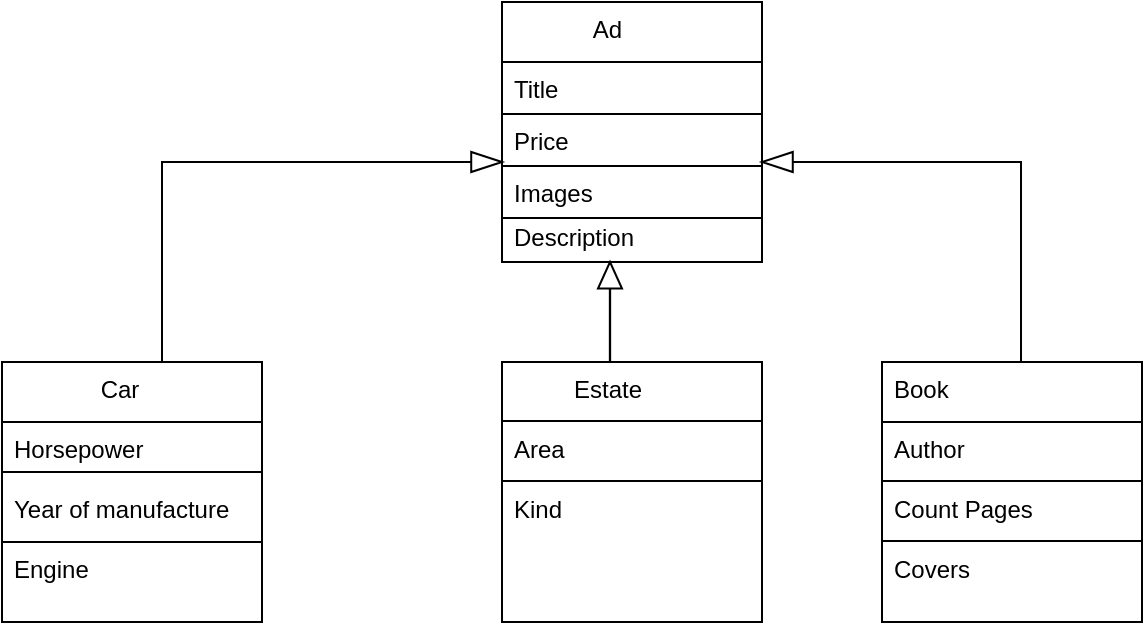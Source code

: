 <mxfile version="20.5.1" type="github">
  <diagram id="C5RBs43oDa-KdzZeNtuy" name="Page-1">
    <mxGraphModel dx="723" dy="402" grid="1" gridSize="10" guides="1" tooltips="1" connect="1" arrows="1" fold="1" page="1" pageScale="1" pageWidth="827" pageHeight="1169" math="0" shadow="0">
      <root>
        <mxCell id="WIyWlLk6GJQsqaUBKTNV-0" />
        <mxCell id="WIyWlLk6GJQsqaUBKTNV-1" parent="WIyWlLk6GJQsqaUBKTNV-0" />
        <mxCell id="PYbqpOSTDgRJV6udLleE-1" value="" style="whiteSpace=wrap;html=1;aspect=fixed;" vertex="1" parent="WIyWlLk6GJQsqaUBKTNV-1">
          <mxGeometry x="450" y="500" width="130" height="130" as="geometry" />
        </mxCell>
        <mxCell id="zkfFHV4jXpPFQw0GAbJ--7" value="Price" style="text;align=left;verticalAlign=top;spacingLeft=4;spacingRight=4;overflow=hidden;rotatable=0;points=[[0,0.5],[1,0.5]];portConstraint=eastwest;" parent="WIyWlLk6GJQsqaUBKTNV-1" vertex="1">
          <mxGeometry x="450" y="556" width="120" height="26" as="geometry" />
        </mxCell>
        <mxCell id="PYbqpOSTDgRJV6udLleE-2" value="Title" style="text;align=left;verticalAlign=top;spacingLeft=4;spacingRight=4;overflow=hidden;rotatable=0;points=[[0,0.5],[1,0.5]];portConstraint=eastwest;" vertex="1" parent="WIyWlLk6GJQsqaUBKTNV-1">
          <mxGeometry x="450" y="530" width="120" height="26" as="geometry" />
        </mxCell>
        <mxCell id="PYbqpOSTDgRJV6udLleE-4" value="" style="endArrow=none;html=1;rounded=0;entryX=0;entryY=0.038;entryDx=0;entryDy=0;entryPerimeter=0;" edge="1" parent="WIyWlLk6GJQsqaUBKTNV-1">
          <mxGeometry width="50" height="50" relative="1" as="geometry">
            <mxPoint x="580" y="530" as="sourcePoint" />
            <mxPoint x="450" y="529.998" as="targetPoint" />
            <Array as="points" />
          </mxGeometry>
        </mxCell>
        <mxCell id="PYbqpOSTDgRJV6udLleE-5" value="            Ad " style="text;align=left;verticalAlign=top;spacingLeft=4;spacingRight=4;overflow=hidden;rotatable=0;points=[[0,0.5],[1,0.5]];portConstraint=eastwest;" vertex="1" parent="WIyWlLk6GJQsqaUBKTNV-1">
          <mxGeometry x="450" y="500" width="120" height="26" as="geometry" />
        </mxCell>
        <mxCell id="PYbqpOSTDgRJV6udLleE-6" value="Images" style="text;align=left;verticalAlign=top;spacingLeft=4;spacingRight=4;overflow=hidden;rotatable=0;points=[[0,0.5],[1,0.5]];portConstraint=eastwest;" vertex="1" parent="WIyWlLk6GJQsqaUBKTNV-1">
          <mxGeometry x="450" y="582" width="120" height="26" as="geometry" />
        </mxCell>
        <mxCell id="PYbqpOSTDgRJV6udLleE-10" value="" style="endArrow=none;html=1;rounded=0;entryX=0;entryY=0.038;entryDx=0;entryDy=0;entryPerimeter=0;" edge="1" parent="WIyWlLk6GJQsqaUBKTNV-1">
          <mxGeometry width="50" height="50" relative="1" as="geometry">
            <mxPoint x="580" y="582.01" as="sourcePoint" />
            <mxPoint x="450" y="581.998" as="targetPoint" />
            <Array as="points">
              <mxPoint x="580" y="582.01" />
            </Array>
          </mxGeometry>
        </mxCell>
        <mxCell id="PYbqpOSTDgRJV6udLleE-11" value="Description" style="text;align=left;verticalAlign=top;spacingLeft=4;spacingRight=4;overflow=hidden;rotatable=0;points=[[0,0.5],[1,0.5]];portConstraint=eastwest;" vertex="1" parent="WIyWlLk6GJQsqaUBKTNV-1">
          <mxGeometry x="450" y="604" width="120" height="26" as="geometry" />
        </mxCell>
        <mxCell id="PYbqpOSTDgRJV6udLleE-12" value="" style="endArrow=none;html=1;rounded=0;entryX=0;entryY=0.038;entryDx=0;entryDy=0;entryPerimeter=0;" edge="1" parent="WIyWlLk6GJQsqaUBKTNV-1">
          <mxGeometry width="50" height="50" relative="1" as="geometry">
            <mxPoint x="580" y="608.01" as="sourcePoint" />
            <mxPoint x="450" y="607.998" as="targetPoint" />
            <Array as="points">
              <mxPoint x="580" y="608.01" />
              <mxPoint x="510" y="608" />
            </Array>
          </mxGeometry>
        </mxCell>
        <mxCell id="PYbqpOSTDgRJV6udLleE-13" value="" style="endArrow=none;html=1;rounded=0;entryX=0;entryY=0.038;entryDx=0;entryDy=0;entryPerimeter=0;" edge="1" parent="WIyWlLk6GJQsqaUBKTNV-1">
          <mxGeometry width="50" height="50" relative="1" as="geometry">
            <mxPoint x="580" y="556.01" as="sourcePoint" />
            <mxPoint x="450" y="555.998" as="targetPoint" />
            <Array as="points">
              <mxPoint x="580" y="556.01" />
              <mxPoint x="510" y="556" />
            </Array>
          </mxGeometry>
        </mxCell>
        <mxCell id="PYbqpOSTDgRJV6udLleE-14" value="" style="whiteSpace=wrap;html=1;aspect=fixed;" vertex="1" parent="WIyWlLk6GJQsqaUBKTNV-1">
          <mxGeometry x="200" y="680" width="130" height="130" as="geometry" />
        </mxCell>
        <mxCell id="PYbqpOSTDgRJV6udLleE-15" value="             Car" style="text;align=left;verticalAlign=top;spacingLeft=4;spacingRight=4;overflow=hidden;rotatable=0;points=[[0,0.5],[1,0.5]];portConstraint=eastwest;" vertex="1" parent="WIyWlLk6GJQsqaUBKTNV-1">
          <mxGeometry x="200" y="680" width="130" height="30" as="geometry" />
        </mxCell>
        <mxCell id="PYbqpOSTDgRJV6udLleE-16" value="" style="endArrow=none;html=1;rounded=0;entryX=0;entryY=0.038;entryDx=0;entryDy=0;entryPerimeter=0;startArrow=none;" edge="1" parent="WIyWlLk6GJQsqaUBKTNV-1" source="PYbqpOSTDgRJV6udLleE-17">
          <mxGeometry width="50" height="50" relative="1" as="geometry">
            <mxPoint x="330" y="710.01" as="sourcePoint" />
            <mxPoint x="200" y="709.998" as="targetPoint" />
            <Array as="points" />
          </mxGeometry>
        </mxCell>
        <mxCell id="PYbqpOSTDgRJV6udLleE-17" value="Horsepower" style="text;align=left;verticalAlign=top;spacingLeft=4;spacingRight=4;overflow=hidden;rotatable=0;points=[[0,0.5],[1,0.5]];portConstraint=eastwest;" vertex="1" parent="WIyWlLk6GJQsqaUBKTNV-1">
          <mxGeometry x="200" y="710" width="130" height="30" as="geometry" />
        </mxCell>
        <mxCell id="PYbqpOSTDgRJV6udLleE-19" value="Year of manufacture" style="text;align=left;verticalAlign=top;spacingLeft=4;spacingRight=4;overflow=hidden;rotatable=0;points=[[0,0.5],[1,0.5]];portConstraint=eastwest;" vertex="1" parent="WIyWlLk6GJQsqaUBKTNV-1">
          <mxGeometry x="200" y="740" width="130" height="30" as="geometry" />
        </mxCell>
        <mxCell id="PYbqpOSTDgRJV6udLleE-21" value="" style="endArrow=none;html=1;rounded=0;entryX=0;entryY=0.038;entryDx=0;entryDy=0;entryPerimeter=0;" edge="1" parent="WIyWlLk6GJQsqaUBKTNV-1">
          <mxGeometry width="50" height="50" relative="1" as="geometry">
            <mxPoint x="330" y="710.01" as="sourcePoint" />
            <mxPoint x="200" y="709.998" as="targetPoint" />
            <Array as="points">
              <mxPoint x="330" y="710.01" />
              <mxPoint x="260" y="710" />
            </Array>
          </mxGeometry>
        </mxCell>
        <mxCell id="PYbqpOSTDgRJV6udLleE-22" value="" style="endArrow=none;html=1;rounded=0;entryX=0;entryY=0.038;entryDx=0;entryDy=0;entryPerimeter=0;" edge="1" parent="WIyWlLk6GJQsqaUBKTNV-1">
          <mxGeometry width="50" height="50" relative="1" as="geometry">
            <mxPoint x="330" y="735" as="sourcePoint" />
            <mxPoint x="200" y="735" as="targetPoint" />
            <Array as="points">
              <mxPoint x="260" y="735" />
            </Array>
          </mxGeometry>
        </mxCell>
        <mxCell id="PYbqpOSTDgRJV6udLleE-23" value="" style="endArrow=none;html=1;rounded=0;entryX=0;entryY=0.038;entryDx=0;entryDy=0;entryPerimeter=0;" edge="1" parent="WIyWlLk6GJQsqaUBKTNV-1">
          <mxGeometry width="50" height="50" relative="1" as="geometry">
            <mxPoint x="330" y="770" as="sourcePoint" />
            <mxPoint x="200" y="770" as="targetPoint" />
            <Array as="points" />
          </mxGeometry>
        </mxCell>
        <mxCell id="PYbqpOSTDgRJV6udLleE-24" value="Engine" style="text;align=left;verticalAlign=top;spacingLeft=4;spacingRight=4;overflow=hidden;rotatable=0;points=[[0,0.5],[1,0.5]];portConstraint=eastwest;" vertex="1" parent="WIyWlLk6GJQsqaUBKTNV-1">
          <mxGeometry x="200" y="770" width="130" height="30" as="geometry" />
        </mxCell>
        <mxCell id="PYbqpOSTDgRJV6udLleE-26" value="" style="shape=singleArrow;direction=east;whiteSpace=wrap;html=1;arrowWidth=0.005;arrowSize=0.592;" vertex="1" parent="WIyWlLk6GJQsqaUBKTNV-1">
          <mxGeometry x="424" y="575" width="26" height="10" as="geometry" />
        </mxCell>
        <mxCell id="PYbqpOSTDgRJV6udLleE-27" value="" style="shape=corner;whiteSpace=wrap;html=1;dx=0;dy=0;" vertex="1" parent="WIyWlLk6GJQsqaUBKTNV-1">
          <mxGeometry x="280" y="580" width="150" height="100" as="geometry" />
        </mxCell>
        <mxCell id="PYbqpOSTDgRJV6udLleE-29" value="" style="whiteSpace=wrap;html=1;aspect=fixed;" vertex="1" parent="WIyWlLk6GJQsqaUBKTNV-1">
          <mxGeometry x="450" y="680" width="130" height="130" as="geometry" />
        </mxCell>
        <mxCell id="PYbqpOSTDgRJV6udLleE-30" value="         Estate" style="text;align=left;verticalAlign=top;spacingLeft=4;spacingRight=4;overflow=hidden;rotatable=0;points=[[0,0.5],[1,0.5]];portConstraint=eastwest;" vertex="1" parent="WIyWlLk6GJQsqaUBKTNV-1">
          <mxGeometry x="450" y="680" width="130" height="30" as="geometry" />
        </mxCell>
        <mxCell id="PYbqpOSTDgRJV6udLleE-32" value="" style="endArrow=none;html=1;rounded=0;entryX=0;entryY=0.038;entryDx=0;entryDy=0;entryPerimeter=0;" edge="1" parent="WIyWlLk6GJQsqaUBKTNV-1">
          <mxGeometry width="50" height="50" relative="1" as="geometry">
            <mxPoint x="580" y="709.52" as="sourcePoint" />
            <mxPoint x="450" y="709.52" as="targetPoint" />
            <Array as="points">
              <mxPoint x="510" y="709.52" />
            </Array>
          </mxGeometry>
        </mxCell>
        <mxCell id="PYbqpOSTDgRJV6udLleE-33" value="Area" style="text;align=left;verticalAlign=top;spacingLeft=4;spacingRight=4;overflow=hidden;rotatable=0;points=[[0,0.5],[1,0.5]];portConstraint=eastwest;" vertex="1" parent="WIyWlLk6GJQsqaUBKTNV-1">
          <mxGeometry x="450" y="710" width="130" height="30" as="geometry" />
        </mxCell>
        <mxCell id="PYbqpOSTDgRJV6udLleE-34" value="Kind" style="text;align=left;verticalAlign=top;spacingLeft=4;spacingRight=4;overflow=hidden;rotatable=0;points=[[0,0.5],[1,0.5]];portConstraint=eastwest;" vertex="1" parent="WIyWlLk6GJQsqaUBKTNV-1">
          <mxGeometry x="450" y="740" width="130" height="30" as="geometry" />
        </mxCell>
        <mxCell id="PYbqpOSTDgRJV6udLleE-36" value="" style="endArrow=none;html=1;rounded=0;entryX=0;entryY=0.038;entryDx=0;entryDy=0;entryPerimeter=0;" edge="1" parent="WIyWlLk6GJQsqaUBKTNV-1">
          <mxGeometry width="50" height="50" relative="1" as="geometry">
            <mxPoint x="580" y="739.52" as="sourcePoint" />
            <mxPoint x="450" y="739.52" as="targetPoint" />
            <Array as="points">
              <mxPoint x="510" y="739.52" />
            </Array>
          </mxGeometry>
        </mxCell>
        <mxCell id="PYbqpOSTDgRJV6udLleE-37" value="" style="whiteSpace=wrap;html=1;aspect=fixed;" vertex="1" parent="WIyWlLk6GJQsqaUBKTNV-1">
          <mxGeometry x="640" y="680" width="130" height="130" as="geometry" />
        </mxCell>
        <mxCell id="PYbqpOSTDgRJV6udLleE-38" value="Book" style="text;align=left;verticalAlign=top;spacingLeft=4;spacingRight=4;overflow=hidden;rotatable=0;points=[[0,0.5],[1,0.5]];portConstraint=eastwest;" vertex="1" parent="WIyWlLk6GJQsqaUBKTNV-1">
          <mxGeometry x="640" y="680" width="130" height="30" as="geometry" />
        </mxCell>
        <mxCell id="PYbqpOSTDgRJV6udLleE-39" value="Author" style="text;align=left;verticalAlign=top;spacingLeft=4;spacingRight=4;overflow=hidden;rotatable=0;points=[[0,0.5],[1,0.5]];portConstraint=eastwest;" vertex="1" parent="WIyWlLk6GJQsqaUBKTNV-1">
          <mxGeometry x="640" y="710" width="130" height="30" as="geometry" />
        </mxCell>
        <mxCell id="PYbqpOSTDgRJV6udLleE-40" value="Count Pages" style="text;align=left;verticalAlign=top;spacingLeft=4;spacingRight=4;overflow=hidden;rotatable=0;points=[[0,0.5],[1,0.5]];portConstraint=eastwest;" vertex="1" parent="WIyWlLk6GJQsqaUBKTNV-1">
          <mxGeometry x="640" y="740" width="130" height="30" as="geometry" />
        </mxCell>
        <mxCell id="PYbqpOSTDgRJV6udLleE-41" value="Covers&#xa;" style="text;align=left;verticalAlign=top;spacingLeft=4;spacingRight=4;overflow=hidden;rotatable=0;points=[[0,0.5],[1,0.5]];portConstraint=eastwest;" vertex="1" parent="WIyWlLk6GJQsqaUBKTNV-1">
          <mxGeometry x="640" y="770" width="130" height="30" as="geometry" />
        </mxCell>
        <mxCell id="PYbqpOSTDgRJV6udLleE-42" value="" style="endArrow=none;html=1;rounded=0;entryX=0;entryY=0.038;entryDx=0;entryDy=0;entryPerimeter=0;" edge="1" parent="WIyWlLk6GJQsqaUBKTNV-1">
          <mxGeometry width="50" height="50" relative="1" as="geometry">
            <mxPoint x="770" y="710" as="sourcePoint" />
            <mxPoint x="640" y="710" as="targetPoint" />
            <Array as="points">
              <mxPoint x="700" y="710" />
            </Array>
          </mxGeometry>
        </mxCell>
        <mxCell id="PYbqpOSTDgRJV6udLleE-43" value="" style="endArrow=none;html=1;rounded=0;entryX=0;entryY=0.038;entryDx=0;entryDy=0;entryPerimeter=0;" edge="1" parent="WIyWlLk6GJQsqaUBKTNV-1">
          <mxGeometry width="50" height="50" relative="1" as="geometry">
            <mxPoint x="770" y="739.52" as="sourcePoint" />
            <mxPoint x="640" y="739.52" as="targetPoint" />
            <Array as="points">
              <mxPoint x="700" y="739.52" />
            </Array>
          </mxGeometry>
        </mxCell>
        <mxCell id="PYbqpOSTDgRJV6udLleE-44" value="" style="endArrow=none;html=1;rounded=0;entryX=0;entryY=0.038;entryDx=0;entryDy=0;entryPerimeter=0;" edge="1" parent="WIyWlLk6GJQsqaUBKTNV-1">
          <mxGeometry width="50" height="50" relative="1" as="geometry">
            <mxPoint x="770" y="769.52" as="sourcePoint" />
            <mxPoint x="640" y="769.52" as="targetPoint" />
            <Array as="points">
              <mxPoint x="700" y="769.52" />
            </Array>
          </mxGeometry>
        </mxCell>
        <mxCell id="PYbqpOSTDgRJV6udLleE-46" value="" style="shape=singleArrow;direction=north;whiteSpace=wrap;html=1;arrowWidth=0.013;arrowSize=0.266;" vertex="1" parent="WIyWlLk6GJQsqaUBKTNV-1">
          <mxGeometry x="498" y="630" width="12" height="50" as="geometry" />
        </mxCell>
        <mxCell id="PYbqpOSTDgRJV6udLleE-47" value="" style="shape=corner;whiteSpace=wrap;html=1;dx=0;dy=0;direction=south;" vertex="1" parent="WIyWlLk6GJQsqaUBKTNV-1">
          <mxGeometry x="600" y="580" width="109.5" height="100" as="geometry" />
        </mxCell>
        <mxCell id="PYbqpOSTDgRJV6udLleE-49" value="" style="shape=singleArrow;direction=west;whiteSpace=wrap;html=1;arrowWidth=0.005;arrowSize=0.592;" vertex="1" parent="WIyWlLk6GJQsqaUBKTNV-1">
          <mxGeometry x="580" y="575" width="26" height="10" as="geometry" />
        </mxCell>
      </root>
    </mxGraphModel>
  </diagram>
</mxfile>
